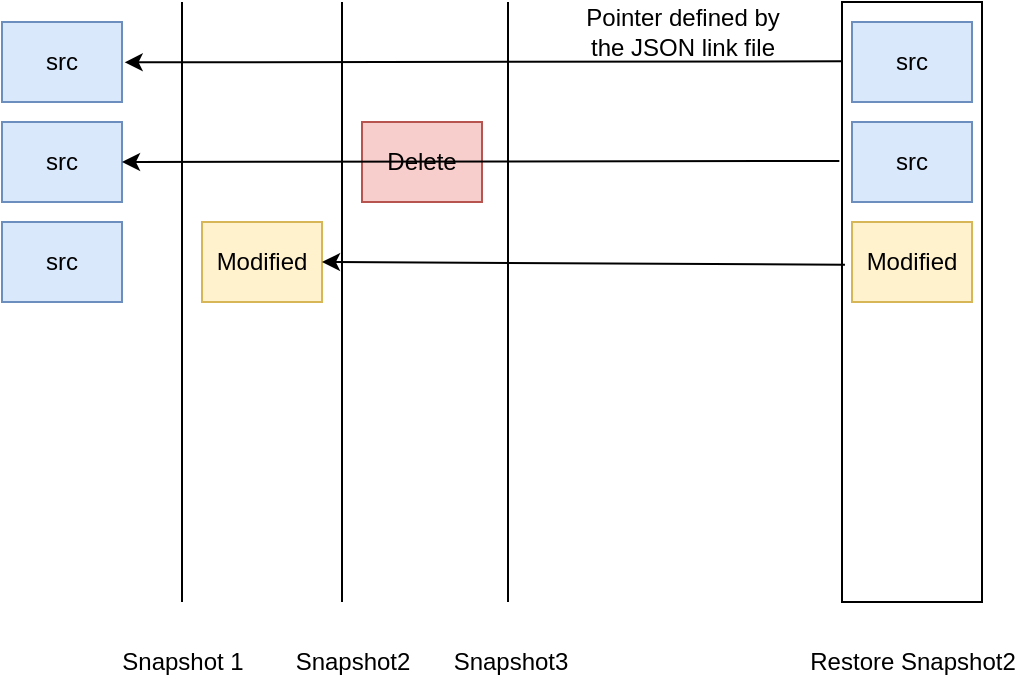 <mxfile version="13.7.3" type="device"><diagram id="VnsJyidMvFq4PCg9yRLU" name="第1頁"><mxGraphModel dx="1422" dy="567" grid="1" gridSize="10" guides="1" tooltips="1" connect="1" arrows="1" fold="1" page="1" pageScale="1" pageWidth="827" pageHeight="1169" math="0" shadow="0"><root><mxCell id="0"/><mxCell id="1" parent="0"/><mxCell id="aammMgTEKPFDswEZjBKu-1" value="" style="endArrow=none;html=1;" edge="1" parent="1"><mxGeometry width="50" height="50" relative="1" as="geometry"><mxPoint x="250" y="490" as="sourcePoint"/><mxPoint x="250" y="190" as="targetPoint"/></mxGeometry></mxCell><mxCell id="aammMgTEKPFDswEZjBKu-2" value="" style="endArrow=none;html=1;" edge="1" parent="1"><mxGeometry width="50" height="50" relative="1" as="geometry"><mxPoint x="330.0" y="490" as="sourcePoint"/><mxPoint x="330.0" y="190.0" as="targetPoint"/></mxGeometry></mxCell><mxCell id="aammMgTEKPFDswEZjBKu-3" value="" style="endArrow=none;html=1;" edge="1" parent="1"><mxGeometry width="50" height="50" relative="1" as="geometry"><mxPoint x="413.0" y="490" as="sourcePoint"/><mxPoint x="413.0" y="190.0" as="targetPoint"/></mxGeometry></mxCell><mxCell id="aammMgTEKPFDswEZjBKu-5" value="src" style="rounded=0;whiteSpace=wrap;html=1;fillColor=#dae8fc;strokeColor=#6c8ebf;" vertex="1" parent="1"><mxGeometry x="160" y="200" width="60" height="40" as="geometry"/></mxCell><mxCell id="aammMgTEKPFDswEZjBKu-6" value="src" style="rounded=0;whiteSpace=wrap;html=1;fillColor=#dae8fc;strokeColor=#6c8ebf;" vertex="1" parent="1"><mxGeometry x="160" y="300" width="60" height="40" as="geometry"/></mxCell><mxCell id="aammMgTEKPFDswEZjBKu-7" value="src" style="rounded=0;whiteSpace=wrap;html=1;fillColor=#dae8fc;strokeColor=#6c8ebf;" vertex="1" parent="1"><mxGeometry x="160" y="250" width="60" height="40" as="geometry"/></mxCell><mxCell id="aammMgTEKPFDswEZjBKu-8" value="Modified" style="rounded=0;whiteSpace=wrap;html=1;fillColor=#fff2cc;strokeColor=#d6b656;" vertex="1" parent="1"><mxGeometry x="260" y="300" width="60" height="40" as="geometry"/></mxCell><mxCell id="aammMgTEKPFDswEZjBKu-9" value="Delete" style="rounded=0;whiteSpace=wrap;html=1;fillColor=#f8cecc;strokeColor=#b85450;" vertex="1" parent="1"><mxGeometry x="340" y="250" width="60" height="40" as="geometry"/></mxCell><mxCell id="aammMgTEKPFDswEZjBKu-10" value="" style="rounded=0;whiteSpace=wrap;html=1;" vertex="1" parent="1"><mxGeometry x="580" y="190" width="70" height="300" as="geometry"/></mxCell><mxCell id="aammMgTEKPFDswEZjBKu-11" value="Snapshot 1" style="text;html=1;align=center;verticalAlign=middle;resizable=0;points=[];autosize=1;" vertex="1" parent="1"><mxGeometry x="210" y="510" width="80" height="20" as="geometry"/></mxCell><mxCell id="aammMgTEKPFDswEZjBKu-12" value="Snapshot2" style="text;html=1;align=center;verticalAlign=middle;resizable=0;points=[];autosize=1;" vertex="1" parent="1"><mxGeometry x="300" y="510" width="70" height="20" as="geometry"/></mxCell><mxCell id="aammMgTEKPFDswEZjBKu-13" value="Snapshot3" style="text;html=1;align=center;verticalAlign=middle;resizable=0;points=[];autosize=1;" vertex="1" parent="1"><mxGeometry x="379" y="510" width="70" height="20" as="geometry"/></mxCell><mxCell id="aammMgTEKPFDswEZjBKu-14" value="Restore Snapshot2&lt;br&gt;" style="text;html=1;align=center;verticalAlign=middle;resizable=0;points=[];autosize=1;" vertex="1" parent="1"><mxGeometry x="555" y="510" width="120" height="20" as="geometry"/></mxCell><mxCell id="aammMgTEKPFDswEZjBKu-15" value="" style="endArrow=classic;html=1;entryX=1;entryY=0.5;entryDx=0;entryDy=0;exitX=0.021;exitY=0.438;exitDx=0;exitDy=0;exitPerimeter=0;" edge="1" parent="1" source="aammMgTEKPFDswEZjBKu-10" target="aammMgTEKPFDswEZjBKu-8"><mxGeometry width="50" height="50" relative="1" as="geometry"><mxPoint x="490" y="400" as="sourcePoint"/><mxPoint x="540" y="350" as="targetPoint"/></mxGeometry></mxCell><mxCell id="aammMgTEKPFDswEZjBKu-16" value="" style="endArrow=classic;html=1;entryX=1;entryY=0.5;entryDx=0;entryDy=0;exitX=-0.019;exitY=0.265;exitDx=0;exitDy=0;exitPerimeter=0;" edge="1" parent="1" source="aammMgTEKPFDswEZjBKu-10" target="aammMgTEKPFDswEZjBKu-7"><mxGeometry width="50" height="50" relative="1" as="geometry"><mxPoint x="450" y="220" as="sourcePoint"/><mxPoint x="500" y="170" as="targetPoint"/></mxGeometry></mxCell><mxCell id="aammMgTEKPFDswEZjBKu-17" value="" style="endArrow=classic;html=1;entryX=1;entryY=0.5;entryDx=0;entryDy=0;exitX=-0.019;exitY=0.265;exitDx=0;exitDy=0;exitPerimeter=0;" edge="1" parent="1"><mxGeometry width="50" height="50" relative="1" as="geometry"><mxPoint x="580.0" y="219.66" as="sourcePoint"/><mxPoint x="221.33" y="220.16" as="targetPoint"/></mxGeometry></mxCell><mxCell id="aammMgTEKPFDswEZjBKu-18" value="src" style="rounded=0;whiteSpace=wrap;html=1;fillColor=#dae8fc;strokeColor=#6c8ebf;" vertex="1" parent="1"><mxGeometry x="585" y="200" width="60" height="40" as="geometry"/></mxCell><mxCell id="aammMgTEKPFDswEZjBKu-19" value="src" style="rounded=0;whiteSpace=wrap;html=1;fillColor=#dae8fc;strokeColor=#6c8ebf;" vertex="1" parent="1"><mxGeometry x="585" y="250" width="60" height="40" as="geometry"/></mxCell><mxCell id="aammMgTEKPFDswEZjBKu-20" value="Modified" style="rounded=0;whiteSpace=wrap;html=1;fillColor=#fff2cc;strokeColor=#d6b656;" vertex="1" parent="1"><mxGeometry x="585" y="300" width="60" height="40" as="geometry"/></mxCell><mxCell id="aammMgTEKPFDswEZjBKu-22" value="Pointer defined by &lt;br&gt;the JSON link file" style="text;html=1;align=center;verticalAlign=middle;resizable=0;points=[];autosize=1;" vertex="1" parent="1"><mxGeometry x="445" y="190" width="110" height="30" as="geometry"/></mxCell></root></mxGraphModel></diagram></mxfile>